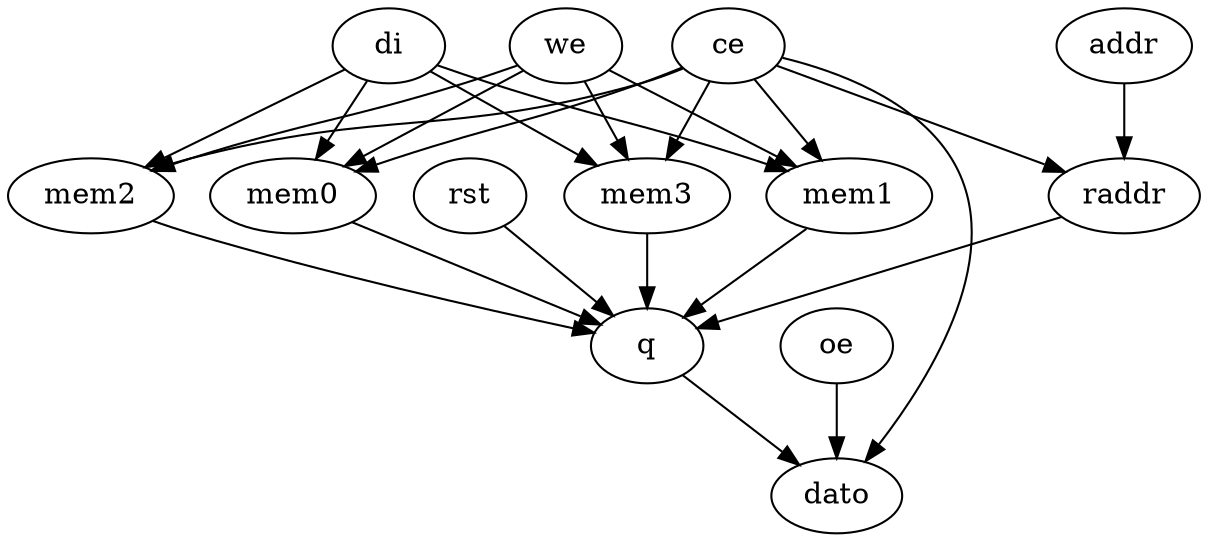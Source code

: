 strict digraph "" {
	raddr -> q	 [weight=1.0];
	addr -> raddr	 [weight=1.0];
	di -> mem1	 [weight=1.0];
	di -> mem0	 [weight=1.0];
	di -> mem3	 [weight=1.0];
	di -> mem2	 [weight=1.0];
	oe -> dato	 [weight=1.0];
	we -> mem1	 [weight=1.0];
	we -> mem0	 [weight=1.0];
	we -> mem3	 [weight=1.0];
	we -> mem2	 [weight=1.0];
	ce -> raddr	 [weight=1.0];
	ce -> dato	 [weight=1.0];
	ce -> mem1	 [weight=1.0];
	ce -> mem0	 [weight=1.0];
	ce -> mem3	 [weight=1.0];
	ce -> mem2	 [weight=1.0];
	q -> dato	 [weight=1.0];
	mem1 -> q	 [weight=1.0];
	mem0 -> q	 [weight=1.0];
	mem3 -> q	 [weight=1.0];
	mem2 -> q	 [weight=1.0];
	rst -> q	 [weight=1.0];
}

